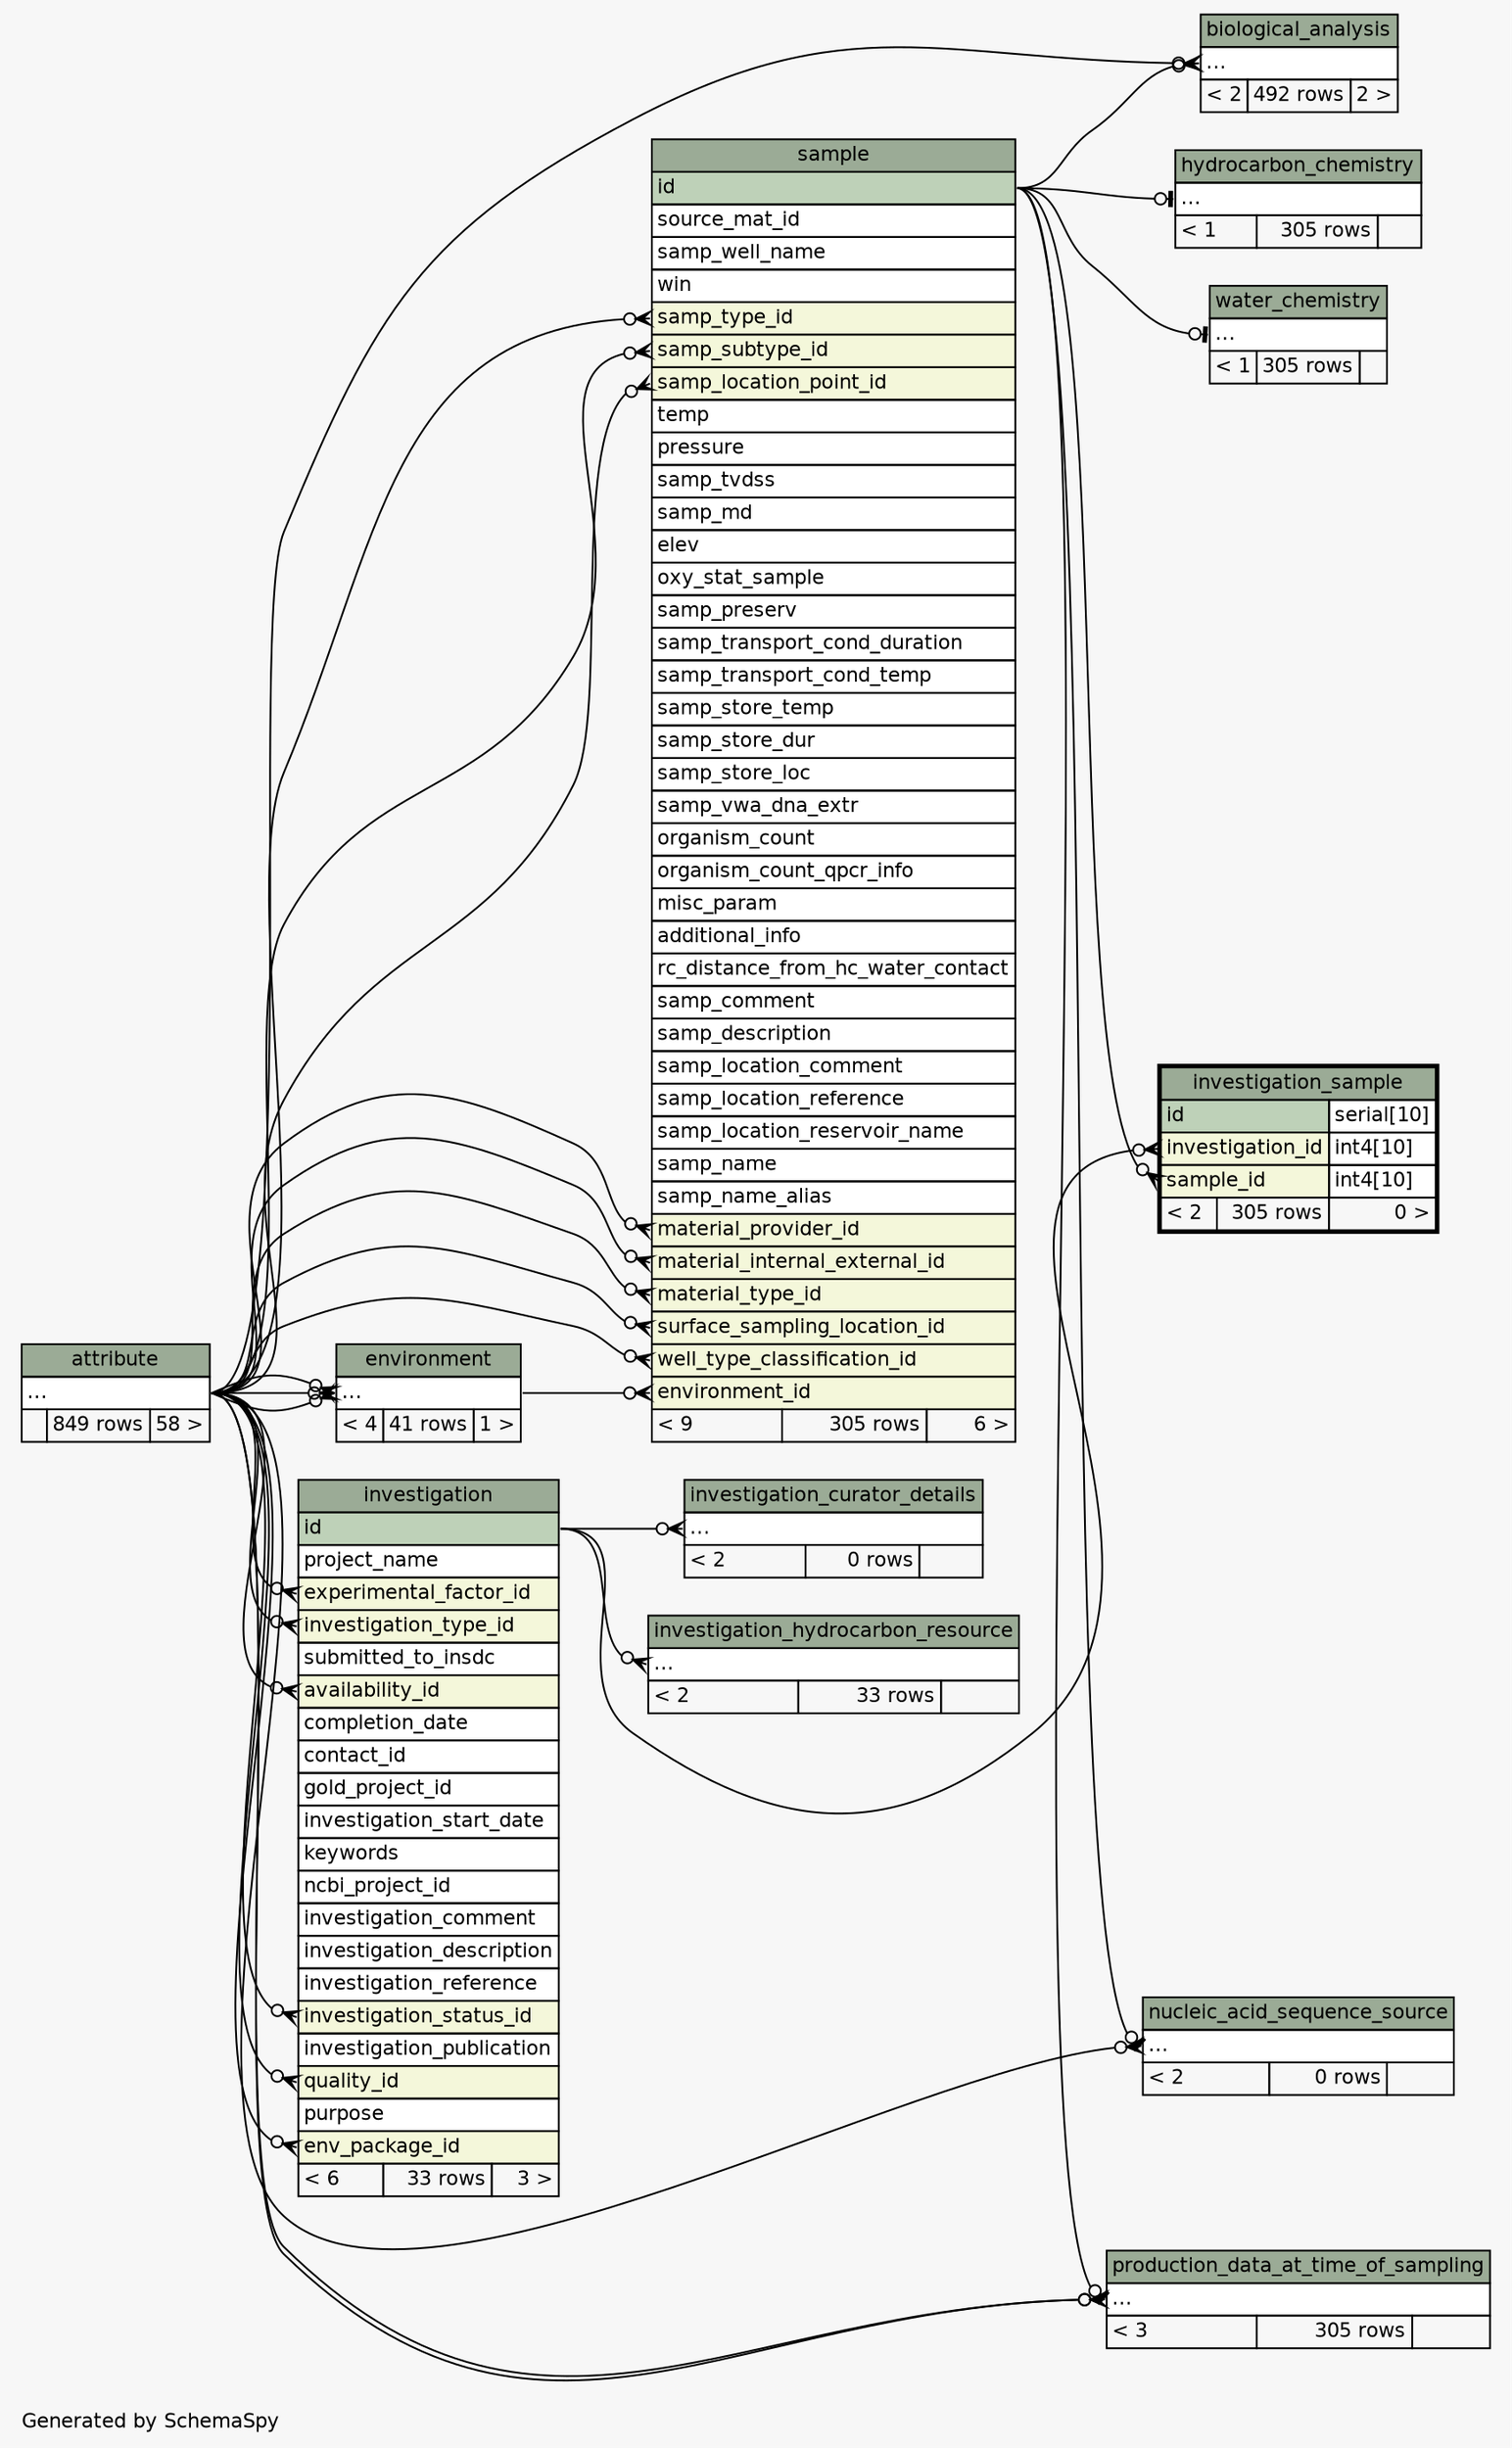 // dot 2.38.0 on Windows 7 6.1
// SchemaSpy rev 590
digraph "twoDegreesRelationshipsDiagram" {
  graph [
    rankdir="RL"
    bgcolor="#f7f7f7"
    label="\nGenerated by SchemaSpy"
    labeljust="l"
    nodesep="0.18"
    ranksep="0.46"
    fontname="Helvetica"
    fontsize="11"
  ];
  node [
    fontname="Helvetica"
    fontsize="11"
    shape="plaintext"
  ];
  edge [
    arrowsize="0.8"
  ];
  "biological_analysis":"elipses":w -> "sample":"id":e [arrowhead=none dir=back arrowtail=crowodot];
  "biological_analysis":"elipses":w -> "attribute":"elipses":e [arrowhead=none dir=back arrowtail=crowodot];
  "environment":"elipses":w -> "attribute":"elipses":e [arrowhead=none dir=back arrowtail=crowodot];
  "environment":"elipses":w -> "attribute":"elipses":e [arrowhead=none dir=back arrowtail=crowodot];
  "environment":"elipses":w -> "attribute":"elipses":e [arrowhead=none dir=back arrowtail=crowodot];
  "hydrocarbon_chemistry":"elipses":w -> "sample":"id":e [arrowhead=none dir=back arrowtail=teeodot];
  "investigation":"availability_id":w -> "attribute":"elipses":e [arrowhead=none dir=back arrowtail=crowodot];
  "investigation":"env_package_id":w -> "attribute":"elipses":e [arrowhead=none dir=back arrowtail=crowodot];
  "investigation":"experimental_factor_id":w -> "attribute":"elipses":e [arrowhead=none dir=back arrowtail=crowodot];
  "investigation":"investigation_status_id":w -> "attribute":"elipses":e [arrowhead=none dir=back arrowtail=crowodot];
  "investigation":"investigation_type_id":w -> "attribute":"elipses":e [arrowhead=none dir=back arrowtail=crowodot];
  "investigation":"quality_id":w -> "attribute":"elipses":e [arrowhead=none dir=back arrowtail=crowodot];
  "investigation_curator_details":"elipses":w -> "investigation":"id":e [arrowhead=none dir=back arrowtail=crowodot];
  "investigation_hydrocarbon_resource":"elipses":w -> "investigation":"id":e [arrowhead=none dir=back arrowtail=crowodot];
  "investigation_sample":"investigation_id":w -> "investigation":"id":e [arrowhead=none dir=back arrowtail=crowodot];
  "investigation_sample":"sample_id":w -> "sample":"id":e [arrowhead=none dir=back arrowtail=crowodot];
  "nucleic_acid_sequence_source":"elipses":w -> "attribute":"elipses":e [arrowhead=none dir=back arrowtail=crowodot];
  "nucleic_acid_sequence_source":"elipses":w -> "sample":"id":e [arrowhead=none dir=back arrowtail=teeodot];
  "production_data_at_time_of_sampling":"elipses":w -> "attribute":"elipses":e [arrowhead=none dir=back arrowtail=crowodot];
  "production_data_at_time_of_sampling":"elipses":w -> "attribute":"elipses":e [arrowhead=none dir=back arrowtail=crowodot];
  "production_data_at_time_of_sampling":"elipses":w -> "sample":"id":e [arrowhead=none dir=back arrowtail=teeodot];
  "sample":"environment_id":w -> "environment":"elipses":e [arrowhead=none dir=back arrowtail=crowodot];
  "sample":"material_internal_external_id":w -> "attribute":"elipses":e [arrowhead=none dir=back arrowtail=crowodot];
  "sample":"material_provider_id":w -> "attribute":"elipses":e [arrowhead=none dir=back arrowtail=crowodot];
  "sample":"material_type_id":w -> "attribute":"elipses":e [arrowhead=none dir=back arrowtail=crowodot];
  "sample":"samp_location_point_id":w -> "attribute":"elipses":e [arrowhead=none dir=back arrowtail=crowodot];
  "sample":"samp_subtype_id":w -> "attribute":"elipses":e [arrowhead=none dir=back arrowtail=crowodot];
  "sample":"samp_type_id":w -> "attribute":"elipses":e [arrowhead=none dir=back arrowtail=crowodot];
  "sample":"surface_sampling_location_id":w -> "attribute":"elipses":e [arrowhead=none dir=back arrowtail=crowodot];
  "sample":"well_type_classification_id":w -> "attribute":"elipses":e [arrowhead=none dir=back arrowtail=crowodot];
  "water_chemistry":"elipses":w -> "sample":"id":e [arrowhead=none dir=back arrowtail=teeodot];
  "attribute" [
    label=<
    <TABLE BORDER="0" CELLBORDER="1" CELLSPACING="0" BGCOLOR="#ffffff">
      <TR><TD COLSPAN="3" BGCOLOR="#9bab96" ALIGN="CENTER">attribute</TD></TR>
      <TR><TD PORT="elipses" COLSPAN="3" ALIGN="LEFT">...</TD></TR>
      <TR><TD ALIGN="LEFT" BGCOLOR="#f7f7f7">  </TD><TD ALIGN="RIGHT" BGCOLOR="#f7f7f7">849 rows</TD><TD ALIGN="RIGHT" BGCOLOR="#f7f7f7">58 &gt;</TD></TR>
    </TABLE>>
    URL="attribute.html"
    tooltip="attribute"
  ];
  "biological_analysis" [
    label=<
    <TABLE BORDER="0" CELLBORDER="1" CELLSPACING="0" BGCOLOR="#ffffff">
      <TR><TD COLSPAN="3" BGCOLOR="#9bab96" ALIGN="CENTER">biological_analysis</TD></TR>
      <TR><TD PORT="elipses" COLSPAN="3" ALIGN="LEFT">...</TD></TR>
      <TR><TD ALIGN="LEFT" BGCOLOR="#f7f7f7">&lt; 2</TD><TD ALIGN="RIGHT" BGCOLOR="#f7f7f7">492 rows</TD><TD ALIGN="RIGHT" BGCOLOR="#f7f7f7">2 &gt;</TD></TR>
    </TABLE>>
    URL="biological_analysis.html"
    tooltip="biological_analysis"
  ];
  "environment" [
    label=<
    <TABLE BORDER="0" CELLBORDER="1" CELLSPACING="0" BGCOLOR="#ffffff">
      <TR><TD COLSPAN="3" BGCOLOR="#9bab96" ALIGN="CENTER">environment</TD></TR>
      <TR><TD PORT="elipses" COLSPAN="3" ALIGN="LEFT">...</TD></TR>
      <TR><TD ALIGN="LEFT" BGCOLOR="#f7f7f7">&lt; 4</TD><TD ALIGN="RIGHT" BGCOLOR="#f7f7f7">41 rows</TD><TD ALIGN="RIGHT" BGCOLOR="#f7f7f7">1 &gt;</TD></TR>
    </TABLE>>
    URL="environment.html"
    tooltip="environment"
  ];
  "hydrocarbon_chemistry" [
    label=<
    <TABLE BORDER="0" CELLBORDER="1" CELLSPACING="0" BGCOLOR="#ffffff">
      <TR><TD COLSPAN="3" BGCOLOR="#9bab96" ALIGN="CENTER">hydrocarbon_chemistry</TD></TR>
      <TR><TD PORT="elipses" COLSPAN="3" ALIGN="LEFT">...</TD></TR>
      <TR><TD ALIGN="LEFT" BGCOLOR="#f7f7f7">&lt; 1</TD><TD ALIGN="RIGHT" BGCOLOR="#f7f7f7">305 rows</TD><TD ALIGN="RIGHT" BGCOLOR="#f7f7f7">  </TD></TR>
    </TABLE>>
    URL="hydrocarbon_chemistry.html"
    tooltip="hydrocarbon_chemistry"
  ];
  "investigation" [
    label=<
    <TABLE BORDER="0" CELLBORDER="1" CELLSPACING="0" BGCOLOR="#ffffff">
      <TR><TD COLSPAN="3" BGCOLOR="#9bab96" ALIGN="CENTER">investigation</TD></TR>
      <TR><TD PORT="id" COLSPAN="3" BGCOLOR="#bed1b8" ALIGN="LEFT">id</TD></TR>
      <TR><TD PORT="project_name" COLSPAN="3" ALIGN="LEFT">project_name</TD></TR>
      <TR><TD PORT="experimental_factor_id" COLSPAN="3" BGCOLOR="#f4f7da" ALIGN="LEFT">experimental_factor_id</TD></TR>
      <TR><TD PORT="investigation_type_id" COLSPAN="3" BGCOLOR="#f4f7da" ALIGN="LEFT">investigation_type_id</TD></TR>
      <TR><TD PORT="submitted_to_insdc" COLSPAN="3" ALIGN="LEFT">submitted_to_insdc</TD></TR>
      <TR><TD PORT="availability_id" COLSPAN="3" BGCOLOR="#f4f7da" ALIGN="LEFT">availability_id</TD></TR>
      <TR><TD PORT="completion_date" COLSPAN="3" ALIGN="LEFT">completion_date</TD></TR>
      <TR><TD PORT="contact_id" COLSPAN="3" ALIGN="LEFT">contact_id</TD></TR>
      <TR><TD PORT="gold_project_id" COLSPAN="3" ALIGN="LEFT">gold_project_id</TD></TR>
      <TR><TD PORT="investigation_start_date" COLSPAN="3" ALIGN="LEFT">investigation_start_date</TD></TR>
      <TR><TD PORT="keywords" COLSPAN="3" ALIGN="LEFT">keywords</TD></TR>
      <TR><TD PORT="ncbi_project_id" COLSPAN="3" ALIGN="LEFT">ncbi_project_id</TD></TR>
      <TR><TD PORT="investigation_comment" COLSPAN="3" ALIGN="LEFT">investigation_comment</TD></TR>
      <TR><TD PORT="investigation_description" COLSPAN="3" ALIGN="LEFT">investigation_description</TD></TR>
      <TR><TD PORT="investigation_reference" COLSPAN="3" ALIGN="LEFT">investigation_reference</TD></TR>
      <TR><TD PORT="investigation_status_id" COLSPAN="3" BGCOLOR="#f4f7da" ALIGN="LEFT">investigation_status_id</TD></TR>
      <TR><TD PORT="investigation_publication" COLSPAN="3" ALIGN="LEFT">investigation_publication</TD></TR>
      <TR><TD PORT="quality_id" COLSPAN="3" BGCOLOR="#f4f7da" ALIGN="LEFT">quality_id</TD></TR>
      <TR><TD PORT="purpose" COLSPAN="3" ALIGN="LEFT">purpose</TD></TR>
      <TR><TD PORT="env_package_id" COLSPAN="3" BGCOLOR="#f4f7da" ALIGN="LEFT">env_package_id</TD></TR>
      <TR><TD ALIGN="LEFT" BGCOLOR="#f7f7f7">&lt; 6</TD><TD ALIGN="RIGHT" BGCOLOR="#f7f7f7">33 rows</TD><TD ALIGN="RIGHT" BGCOLOR="#f7f7f7">3 &gt;</TD></TR>
    </TABLE>>
    URL="investigation.html"
    tooltip="investigation"
  ];
  "investigation_curator_details" [
    label=<
    <TABLE BORDER="0" CELLBORDER="1" CELLSPACING="0" BGCOLOR="#ffffff">
      <TR><TD COLSPAN="3" BGCOLOR="#9bab96" ALIGN="CENTER">investigation_curator_details</TD></TR>
      <TR><TD PORT="elipses" COLSPAN="3" ALIGN="LEFT">...</TD></TR>
      <TR><TD ALIGN="LEFT" BGCOLOR="#f7f7f7">&lt; 2</TD><TD ALIGN="RIGHT" BGCOLOR="#f7f7f7">0 rows</TD><TD ALIGN="RIGHT" BGCOLOR="#f7f7f7">  </TD></TR>
    </TABLE>>
    URL="investigation_curator_details.html"
    tooltip="investigation_curator_details"
  ];
  "investigation_hydrocarbon_resource" [
    label=<
    <TABLE BORDER="0" CELLBORDER="1" CELLSPACING="0" BGCOLOR="#ffffff">
      <TR><TD COLSPAN="3" BGCOLOR="#9bab96" ALIGN="CENTER">investigation_hydrocarbon_resource</TD></TR>
      <TR><TD PORT="elipses" COLSPAN="3" ALIGN="LEFT">...</TD></TR>
      <TR><TD ALIGN="LEFT" BGCOLOR="#f7f7f7">&lt; 2</TD><TD ALIGN="RIGHT" BGCOLOR="#f7f7f7">33 rows</TD><TD ALIGN="RIGHT" BGCOLOR="#f7f7f7">  </TD></TR>
    </TABLE>>
    URL="investigation_hydrocarbon_resource.html"
    tooltip="investigation_hydrocarbon_resource"
  ];
  "investigation_sample" [
    label=<
    <TABLE BORDER="2" CELLBORDER="1" CELLSPACING="0" BGCOLOR="#ffffff">
      <TR><TD COLSPAN="3" BGCOLOR="#9bab96" ALIGN="CENTER">investigation_sample</TD></TR>
      <TR><TD PORT="id" COLSPAN="2" BGCOLOR="#bed1b8" ALIGN="LEFT">id</TD><TD PORT="id.type" ALIGN="LEFT">serial[10]</TD></TR>
      <TR><TD PORT="investigation_id" COLSPAN="2" BGCOLOR="#f4f7da" ALIGN="LEFT">investigation_id</TD><TD PORT="investigation_id.type" ALIGN="LEFT">int4[10]</TD></TR>
      <TR><TD PORT="sample_id" COLSPAN="2" BGCOLOR="#f4f7da" ALIGN="LEFT">sample_id</TD><TD PORT="sample_id.type" ALIGN="LEFT">int4[10]</TD></TR>
      <TR><TD ALIGN="LEFT" BGCOLOR="#f7f7f7">&lt; 2</TD><TD ALIGN="RIGHT" BGCOLOR="#f7f7f7">305 rows</TD><TD ALIGN="RIGHT" BGCOLOR="#f7f7f7">0 &gt;</TD></TR>
    </TABLE>>
    URL="investigation_sample.html"
    tooltip="investigation_sample"
  ];
  "nucleic_acid_sequence_source" [
    label=<
    <TABLE BORDER="0" CELLBORDER="1" CELLSPACING="0" BGCOLOR="#ffffff">
      <TR><TD COLSPAN="3" BGCOLOR="#9bab96" ALIGN="CENTER">nucleic_acid_sequence_source</TD></TR>
      <TR><TD PORT="elipses" COLSPAN="3" ALIGN="LEFT">...</TD></TR>
      <TR><TD ALIGN="LEFT" BGCOLOR="#f7f7f7">&lt; 2</TD><TD ALIGN="RIGHT" BGCOLOR="#f7f7f7">0 rows</TD><TD ALIGN="RIGHT" BGCOLOR="#f7f7f7">  </TD></TR>
    </TABLE>>
    URL="nucleic_acid_sequence_source.html"
    tooltip="nucleic_acid_sequence_source"
  ];
  "production_data_at_time_of_sampling" [
    label=<
    <TABLE BORDER="0" CELLBORDER="1" CELLSPACING="0" BGCOLOR="#ffffff">
      <TR><TD COLSPAN="3" BGCOLOR="#9bab96" ALIGN="CENTER">production_data_at_time_of_sampling</TD></TR>
      <TR><TD PORT="elipses" COLSPAN="3" ALIGN="LEFT">...</TD></TR>
      <TR><TD ALIGN="LEFT" BGCOLOR="#f7f7f7">&lt; 3</TD><TD ALIGN="RIGHT" BGCOLOR="#f7f7f7">305 rows</TD><TD ALIGN="RIGHT" BGCOLOR="#f7f7f7">  </TD></TR>
    </TABLE>>
    URL="production_data_at_time_of_sampling.html"
    tooltip="production_data_at_time_of_sampling"
  ];
  "sample" [
    label=<
    <TABLE BORDER="0" CELLBORDER="1" CELLSPACING="0" BGCOLOR="#ffffff">
      <TR><TD COLSPAN="3" BGCOLOR="#9bab96" ALIGN="CENTER">sample</TD></TR>
      <TR><TD PORT="id" COLSPAN="3" BGCOLOR="#bed1b8" ALIGN="LEFT">id</TD></TR>
      <TR><TD PORT="source_mat_id" COLSPAN="3" ALIGN="LEFT">source_mat_id</TD></TR>
      <TR><TD PORT="samp_well_name" COLSPAN="3" ALIGN="LEFT">samp_well_name</TD></TR>
      <TR><TD PORT="win" COLSPAN="3" ALIGN="LEFT">win</TD></TR>
      <TR><TD PORT="samp_type_id" COLSPAN="3" BGCOLOR="#f4f7da" ALIGN="LEFT">samp_type_id</TD></TR>
      <TR><TD PORT="samp_subtype_id" COLSPAN="3" BGCOLOR="#f4f7da" ALIGN="LEFT">samp_subtype_id</TD></TR>
      <TR><TD PORT="samp_location_point_id" COLSPAN="3" BGCOLOR="#f4f7da" ALIGN="LEFT">samp_location_point_id</TD></TR>
      <TR><TD PORT="temp" COLSPAN="3" ALIGN="LEFT">temp</TD></TR>
      <TR><TD PORT="pressure" COLSPAN="3" ALIGN="LEFT">pressure</TD></TR>
      <TR><TD PORT="samp_tvdss" COLSPAN="3" ALIGN="LEFT">samp_tvdss</TD></TR>
      <TR><TD PORT="samp_md" COLSPAN="3" ALIGN="LEFT">samp_md</TD></TR>
      <TR><TD PORT="elev" COLSPAN="3" ALIGN="LEFT">elev</TD></TR>
      <TR><TD PORT="oxy_stat_sample" COLSPAN="3" ALIGN="LEFT">oxy_stat_sample</TD></TR>
      <TR><TD PORT="samp_preserv" COLSPAN="3" ALIGN="LEFT">samp_preserv</TD></TR>
      <TR><TD PORT="samp_transport_cond_duration" COLSPAN="3" ALIGN="LEFT">samp_transport_cond_duration</TD></TR>
      <TR><TD PORT="samp_transport_cond_temp" COLSPAN="3" ALIGN="LEFT">samp_transport_cond_temp</TD></TR>
      <TR><TD PORT="samp_store_temp" COLSPAN="3" ALIGN="LEFT">samp_store_temp</TD></TR>
      <TR><TD PORT="samp_store_dur" COLSPAN="3" ALIGN="LEFT">samp_store_dur</TD></TR>
      <TR><TD PORT="samp_store_loc" COLSPAN="3" ALIGN="LEFT">samp_store_loc</TD></TR>
      <TR><TD PORT="samp_vwa_dna_extr" COLSPAN="3" ALIGN="LEFT">samp_vwa_dna_extr</TD></TR>
      <TR><TD PORT="organism_count" COLSPAN="3" ALIGN="LEFT">organism_count</TD></TR>
      <TR><TD PORT="organism_count_qpcr_info" COLSPAN="3" ALIGN="LEFT">organism_count_qpcr_info</TD></TR>
      <TR><TD PORT="misc_param" COLSPAN="3" ALIGN="LEFT">misc_param</TD></TR>
      <TR><TD PORT="additional_info" COLSPAN="3" ALIGN="LEFT">additional_info</TD></TR>
      <TR><TD PORT="rc_distance_from_hc_water_contact" COLSPAN="3" ALIGN="LEFT">rc_distance_from_hc_water_contact</TD></TR>
      <TR><TD PORT="samp_comment" COLSPAN="3" ALIGN="LEFT">samp_comment</TD></TR>
      <TR><TD PORT="samp_description" COLSPAN="3" ALIGN="LEFT">samp_description</TD></TR>
      <TR><TD PORT="samp_location_comment" COLSPAN="3" ALIGN="LEFT">samp_location_comment</TD></TR>
      <TR><TD PORT="samp_location_reference" COLSPAN="3" ALIGN="LEFT">samp_location_reference</TD></TR>
      <TR><TD PORT="samp_location_reservoir_name" COLSPAN="3" ALIGN="LEFT">samp_location_reservoir_name</TD></TR>
      <TR><TD PORT="samp_name" COLSPAN="3" ALIGN="LEFT">samp_name</TD></TR>
      <TR><TD PORT="samp_name_alias" COLSPAN="3" ALIGN="LEFT">samp_name_alias</TD></TR>
      <TR><TD PORT="material_provider_id" COLSPAN="3" BGCOLOR="#f4f7da" ALIGN="LEFT">material_provider_id</TD></TR>
      <TR><TD PORT="material_internal_external_id" COLSPAN="3" BGCOLOR="#f4f7da" ALIGN="LEFT">material_internal_external_id</TD></TR>
      <TR><TD PORT="material_type_id" COLSPAN="3" BGCOLOR="#f4f7da" ALIGN="LEFT">material_type_id</TD></TR>
      <TR><TD PORT="surface_sampling_location_id" COLSPAN="3" BGCOLOR="#f4f7da" ALIGN="LEFT">surface_sampling_location_id</TD></TR>
      <TR><TD PORT="well_type_classification_id" COLSPAN="3" BGCOLOR="#f4f7da" ALIGN="LEFT">well_type_classification_id</TD></TR>
      <TR><TD PORT="environment_id" COLSPAN="3" BGCOLOR="#f4f7da" ALIGN="LEFT">environment_id</TD></TR>
      <TR><TD ALIGN="LEFT" BGCOLOR="#f7f7f7">&lt; 9</TD><TD ALIGN="RIGHT" BGCOLOR="#f7f7f7">305 rows</TD><TD ALIGN="RIGHT" BGCOLOR="#f7f7f7">6 &gt;</TD></TR>
    </TABLE>>
    URL="sample.html"
    tooltip="sample"
  ];
  "water_chemistry" [
    label=<
    <TABLE BORDER="0" CELLBORDER="1" CELLSPACING="0" BGCOLOR="#ffffff">
      <TR><TD COLSPAN="3" BGCOLOR="#9bab96" ALIGN="CENTER">water_chemistry</TD></TR>
      <TR><TD PORT="elipses" COLSPAN="3" ALIGN="LEFT">...</TD></TR>
      <TR><TD ALIGN="LEFT" BGCOLOR="#f7f7f7">&lt; 1</TD><TD ALIGN="RIGHT" BGCOLOR="#f7f7f7">305 rows</TD><TD ALIGN="RIGHT" BGCOLOR="#f7f7f7">  </TD></TR>
    </TABLE>>
    URL="water_chemistry.html"
    tooltip="water_chemistry"
  ];
}
